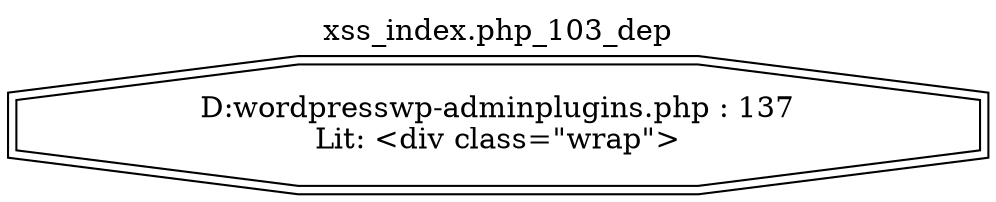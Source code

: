 digraph cfg {
  label="xss_index.php_103_dep";
  labelloc=t;
  n1 [shape=doubleoctagon, label="D:\wordpress\wp-admin\plugins.php : 137\nLit: <div class=\"wrap\">\n"];
}
